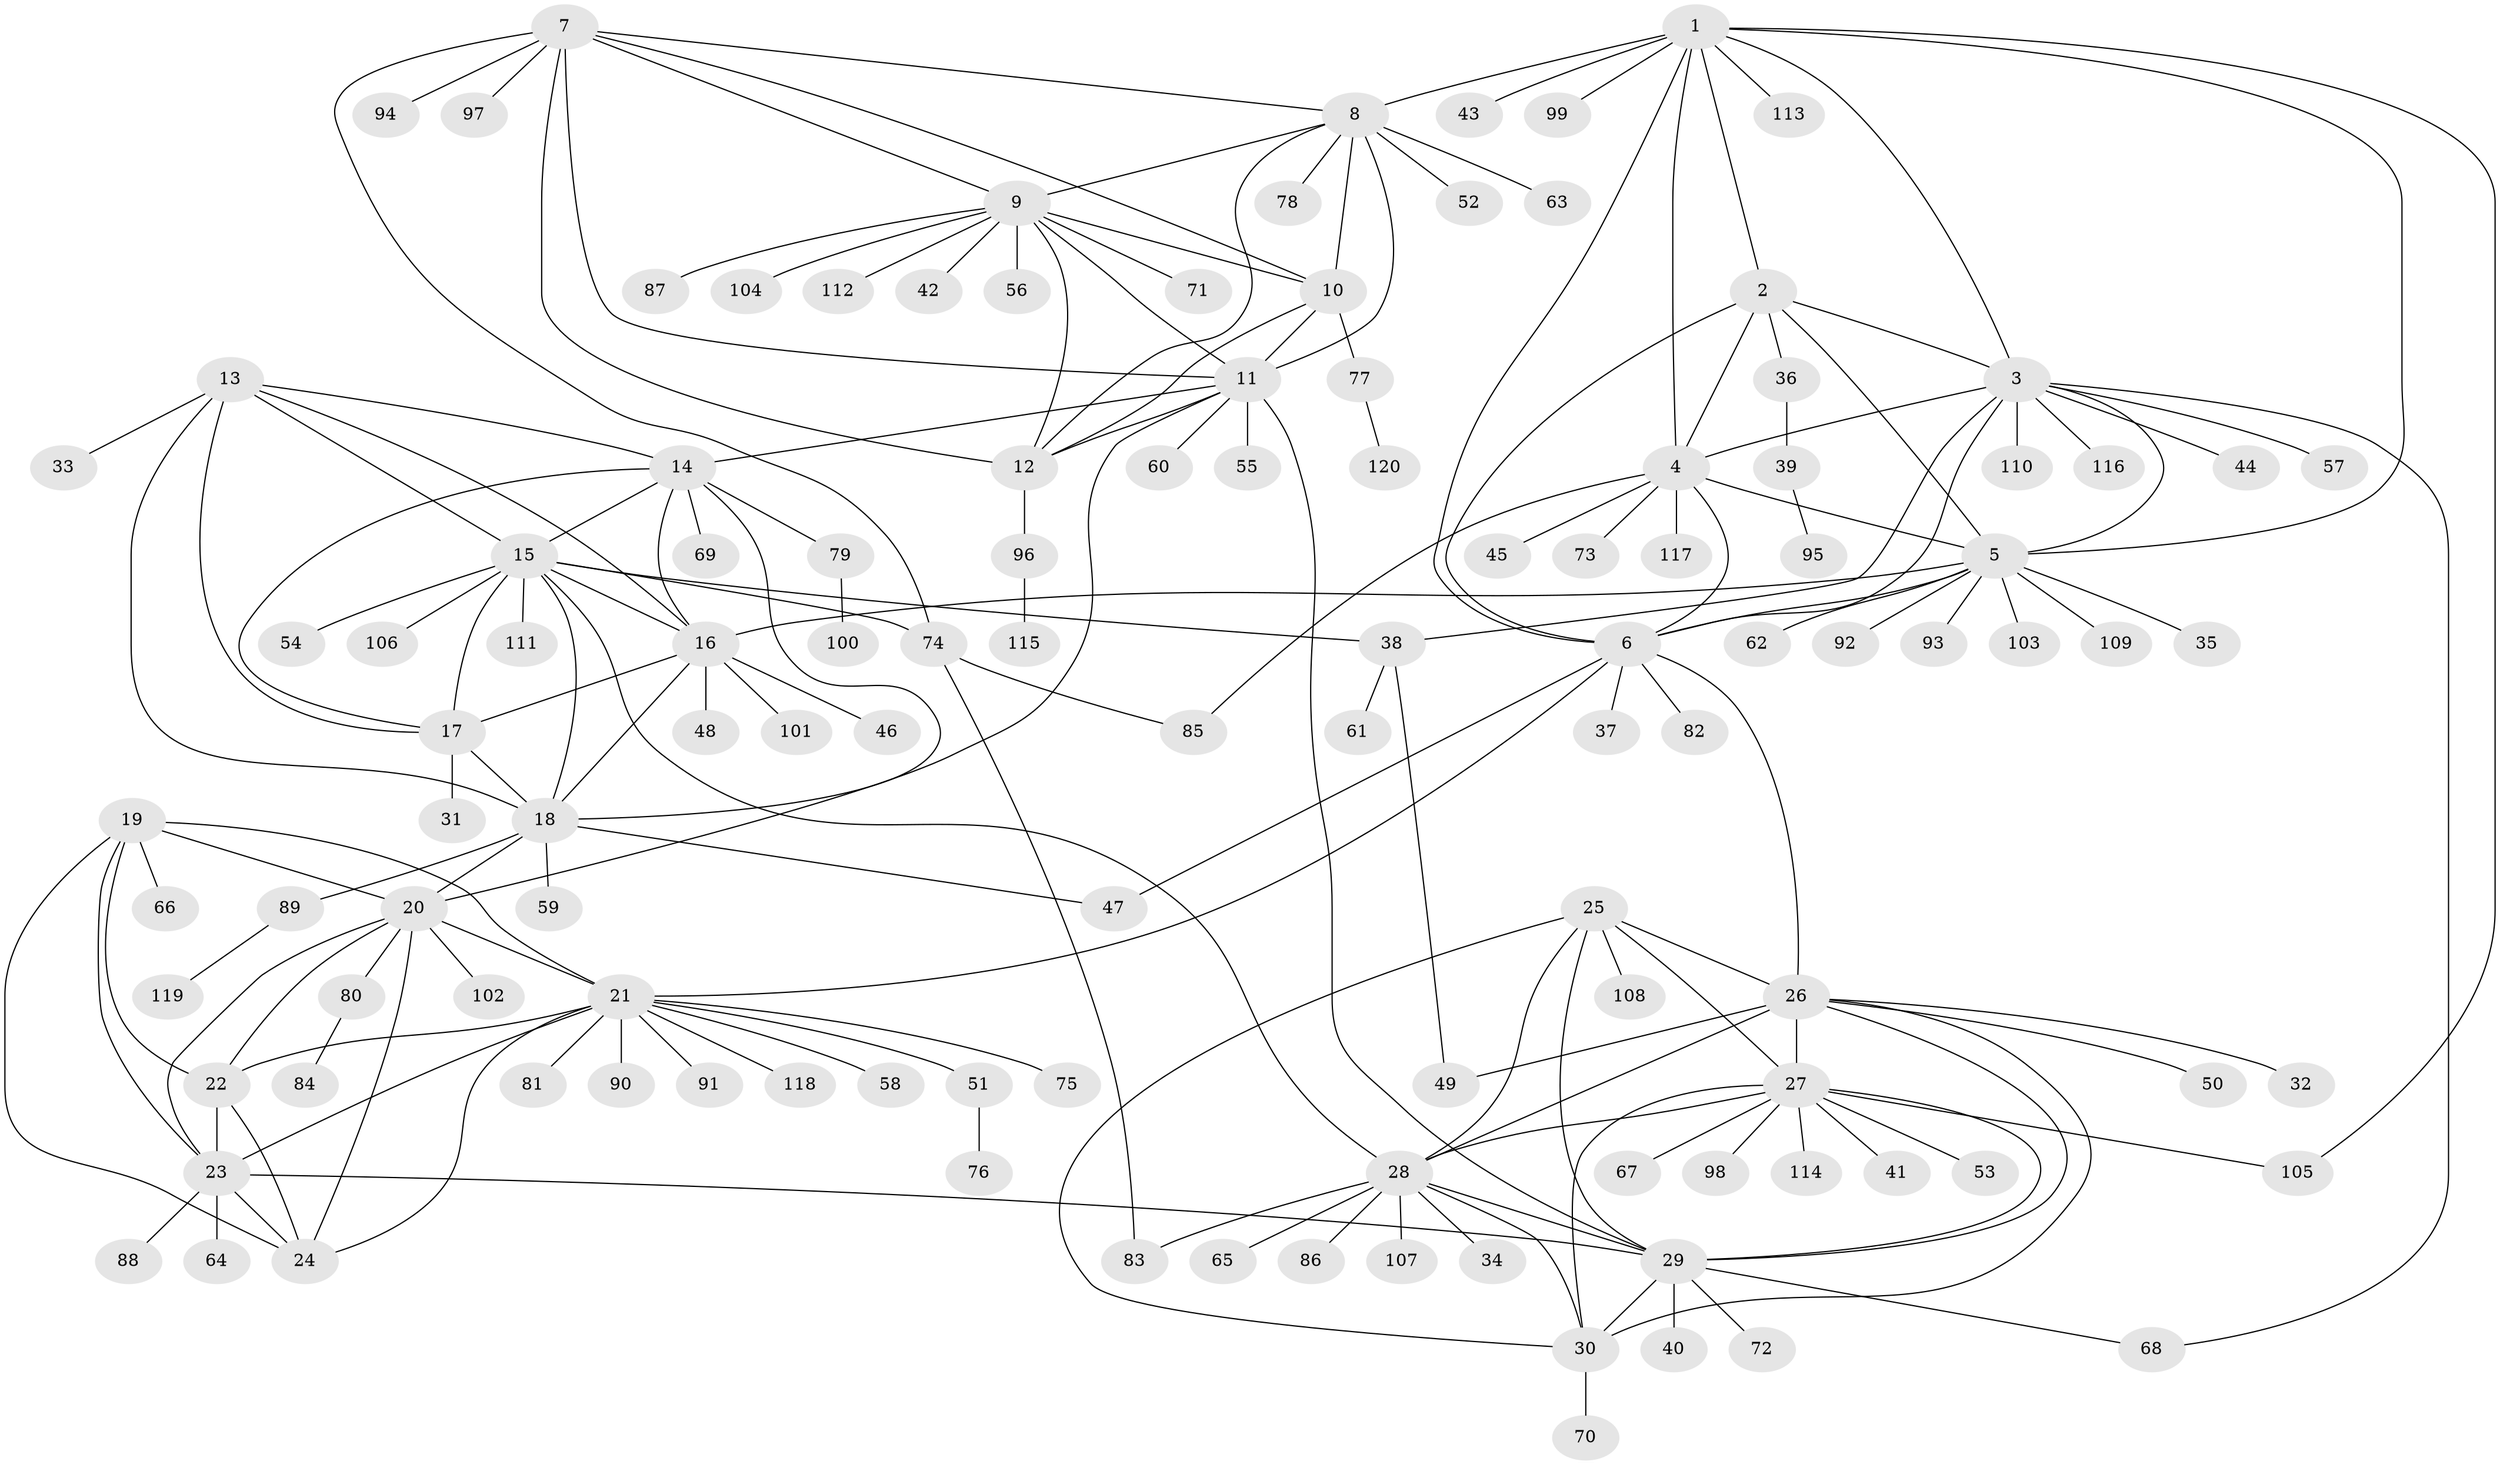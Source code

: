 // coarse degree distribution, {3: 0.04, 7: 0.08, 2: 0.04, 10: 0.02, 1: 0.62, 5: 0.04, 4: 0.04, 15: 0.02, 6: 0.1}
// Generated by graph-tools (version 1.1) at 2025/37/03/04/25 23:37:33]
// undirected, 120 vertices, 183 edges
graph export_dot {
  node [color=gray90,style=filled];
  1;
  2;
  3;
  4;
  5;
  6;
  7;
  8;
  9;
  10;
  11;
  12;
  13;
  14;
  15;
  16;
  17;
  18;
  19;
  20;
  21;
  22;
  23;
  24;
  25;
  26;
  27;
  28;
  29;
  30;
  31;
  32;
  33;
  34;
  35;
  36;
  37;
  38;
  39;
  40;
  41;
  42;
  43;
  44;
  45;
  46;
  47;
  48;
  49;
  50;
  51;
  52;
  53;
  54;
  55;
  56;
  57;
  58;
  59;
  60;
  61;
  62;
  63;
  64;
  65;
  66;
  67;
  68;
  69;
  70;
  71;
  72;
  73;
  74;
  75;
  76;
  77;
  78;
  79;
  80;
  81;
  82;
  83;
  84;
  85;
  86;
  87;
  88;
  89;
  90;
  91;
  92;
  93;
  94;
  95;
  96;
  97;
  98;
  99;
  100;
  101;
  102;
  103;
  104;
  105;
  106;
  107;
  108;
  109;
  110;
  111;
  112;
  113;
  114;
  115;
  116;
  117;
  118;
  119;
  120;
  1 -- 2;
  1 -- 3;
  1 -- 4;
  1 -- 5;
  1 -- 6;
  1 -- 8;
  1 -- 43;
  1 -- 99;
  1 -- 105;
  1 -- 113;
  2 -- 3;
  2 -- 4;
  2 -- 5;
  2 -- 6;
  2 -- 36;
  3 -- 4;
  3 -- 5;
  3 -- 6;
  3 -- 38;
  3 -- 44;
  3 -- 57;
  3 -- 68;
  3 -- 110;
  3 -- 116;
  4 -- 5;
  4 -- 6;
  4 -- 45;
  4 -- 73;
  4 -- 85;
  4 -- 117;
  5 -- 6;
  5 -- 16;
  5 -- 35;
  5 -- 62;
  5 -- 92;
  5 -- 93;
  5 -- 103;
  5 -- 109;
  6 -- 21;
  6 -- 26;
  6 -- 37;
  6 -- 47;
  6 -- 82;
  7 -- 8;
  7 -- 9;
  7 -- 10;
  7 -- 11;
  7 -- 12;
  7 -- 74;
  7 -- 94;
  7 -- 97;
  8 -- 9;
  8 -- 10;
  8 -- 11;
  8 -- 12;
  8 -- 52;
  8 -- 63;
  8 -- 78;
  9 -- 10;
  9 -- 11;
  9 -- 12;
  9 -- 42;
  9 -- 56;
  9 -- 71;
  9 -- 87;
  9 -- 104;
  9 -- 112;
  10 -- 11;
  10 -- 12;
  10 -- 77;
  11 -- 12;
  11 -- 14;
  11 -- 20;
  11 -- 29;
  11 -- 55;
  11 -- 60;
  12 -- 96;
  13 -- 14;
  13 -- 15;
  13 -- 16;
  13 -- 17;
  13 -- 18;
  13 -- 33;
  14 -- 15;
  14 -- 16;
  14 -- 17;
  14 -- 18;
  14 -- 69;
  14 -- 79;
  15 -- 16;
  15 -- 17;
  15 -- 18;
  15 -- 28;
  15 -- 38;
  15 -- 54;
  15 -- 74;
  15 -- 106;
  15 -- 111;
  16 -- 17;
  16 -- 18;
  16 -- 46;
  16 -- 48;
  16 -- 101;
  17 -- 18;
  17 -- 31;
  18 -- 20;
  18 -- 47;
  18 -- 59;
  18 -- 89;
  19 -- 20;
  19 -- 21;
  19 -- 22;
  19 -- 23;
  19 -- 24;
  19 -- 66;
  20 -- 21;
  20 -- 22;
  20 -- 23;
  20 -- 24;
  20 -- 80;
  20 -- 102;
  21 -- 22;
  21 -- 23;
  21 -- 24;
  21 -- 51;
  21 -- 58;
  21 -- 75;
  21 -- 81;
  21 -- 90;
  21 -- 91;
  21 -- 118;
  22 -- 23;
  22 -- 24;
  23 -- 24;
  23 -- 29;
  23 -- 64;
  23 -- 88;
  25 -- 26;
  25 -- 27;
  25 -- 28;
  25 -- 29;
  25 -- 30;
  25 -- 108;
  26 -- 27;
  26 -- 28;
  26 -- 29;
  26 -- 30;
  26 -- 32;
  26 -- 49;
  26 -- 50;
  27 -- 28;
  27 -- 29;
  27 -- 30;
  27 -- 41;
  27 -- 53;
  27 -- 67;
  27 -- 98;
  27 -- 105;
  27 -- 114;
  28 -- 29;
  28 -- 30;
  28 -- 34;
  28 -- 65;
  28 -- 83;
  28 -- 86;
  28 -- 107;
  29 -- 30;
  29 -- 40;
  29 -- 68;
  29 -- 72;
  30 -- 70;
  36 -- 39;
  38 -- 49;
  38 -- 61;
  39 -- 95;
  51 -- 76;
  74 -- 83;
  74 -- 85;
  77 -- 120;
  79 -- 100;
  80 -- 84;
  89 -- 119;
  96 -- 115;
}

